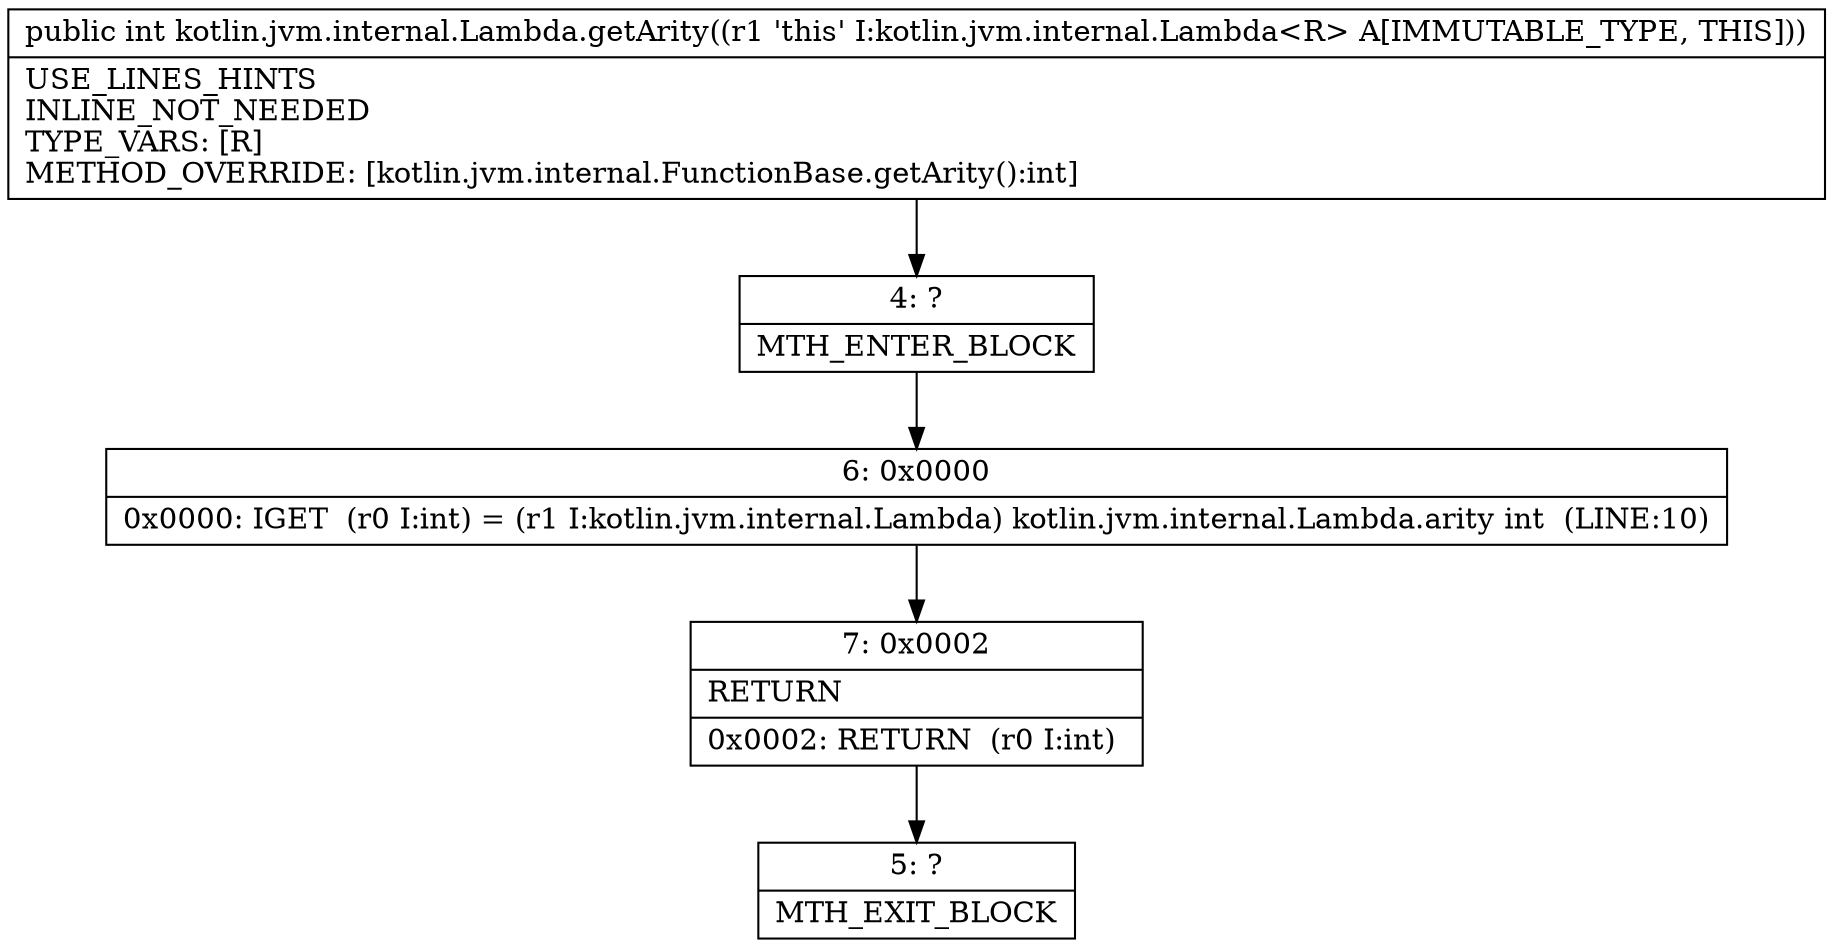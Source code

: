 digraph "CFG forkotlin.jvm.internal.Lambda.getArity()I" {
Node_4 [shape=record,label="{4\:\ ?|MTH_ENTER_BLOCK\l}"];
Node_6 [shape=record,label="{6\:\ 0x0000|0x0000: IGET  (r0 I:int) = (r1 I:kotlin.jvm.internal.Lambda) kotlin.jvm.internal.Lambda.arity int  (LINE:10)\l}"];
Node_7 [shape=record,label="{7\:\ 0x0002|RETURN\l|0x0002: RETURN  (r0 I:int) \l}"];
Node_5 [shape=record,label="{5\:\ ?|MTH_EXIT_BLOCK\l}"];
MethodNode[shape=record,label="{public int kotlin.jvm.internal.Lambda.getArity((r1 'this' I:kotlin.jvm.internal.Lambda\<R\> A[IMMUTABLE_TYPE, THIS]))  | USE_LINES_HINTS\lINLINE_NOT_NEEDED\lTYPE_VARS: [R]\lMETHOD_OVERRIDE: [kotlin.jvm.internal.FunctionBase.getArity():int]\l}"];
MethodNode -> Node_4;Node_4 -> Node_6;
Node_6 -> Node_7;
Node_7 -> Node_5;
}

